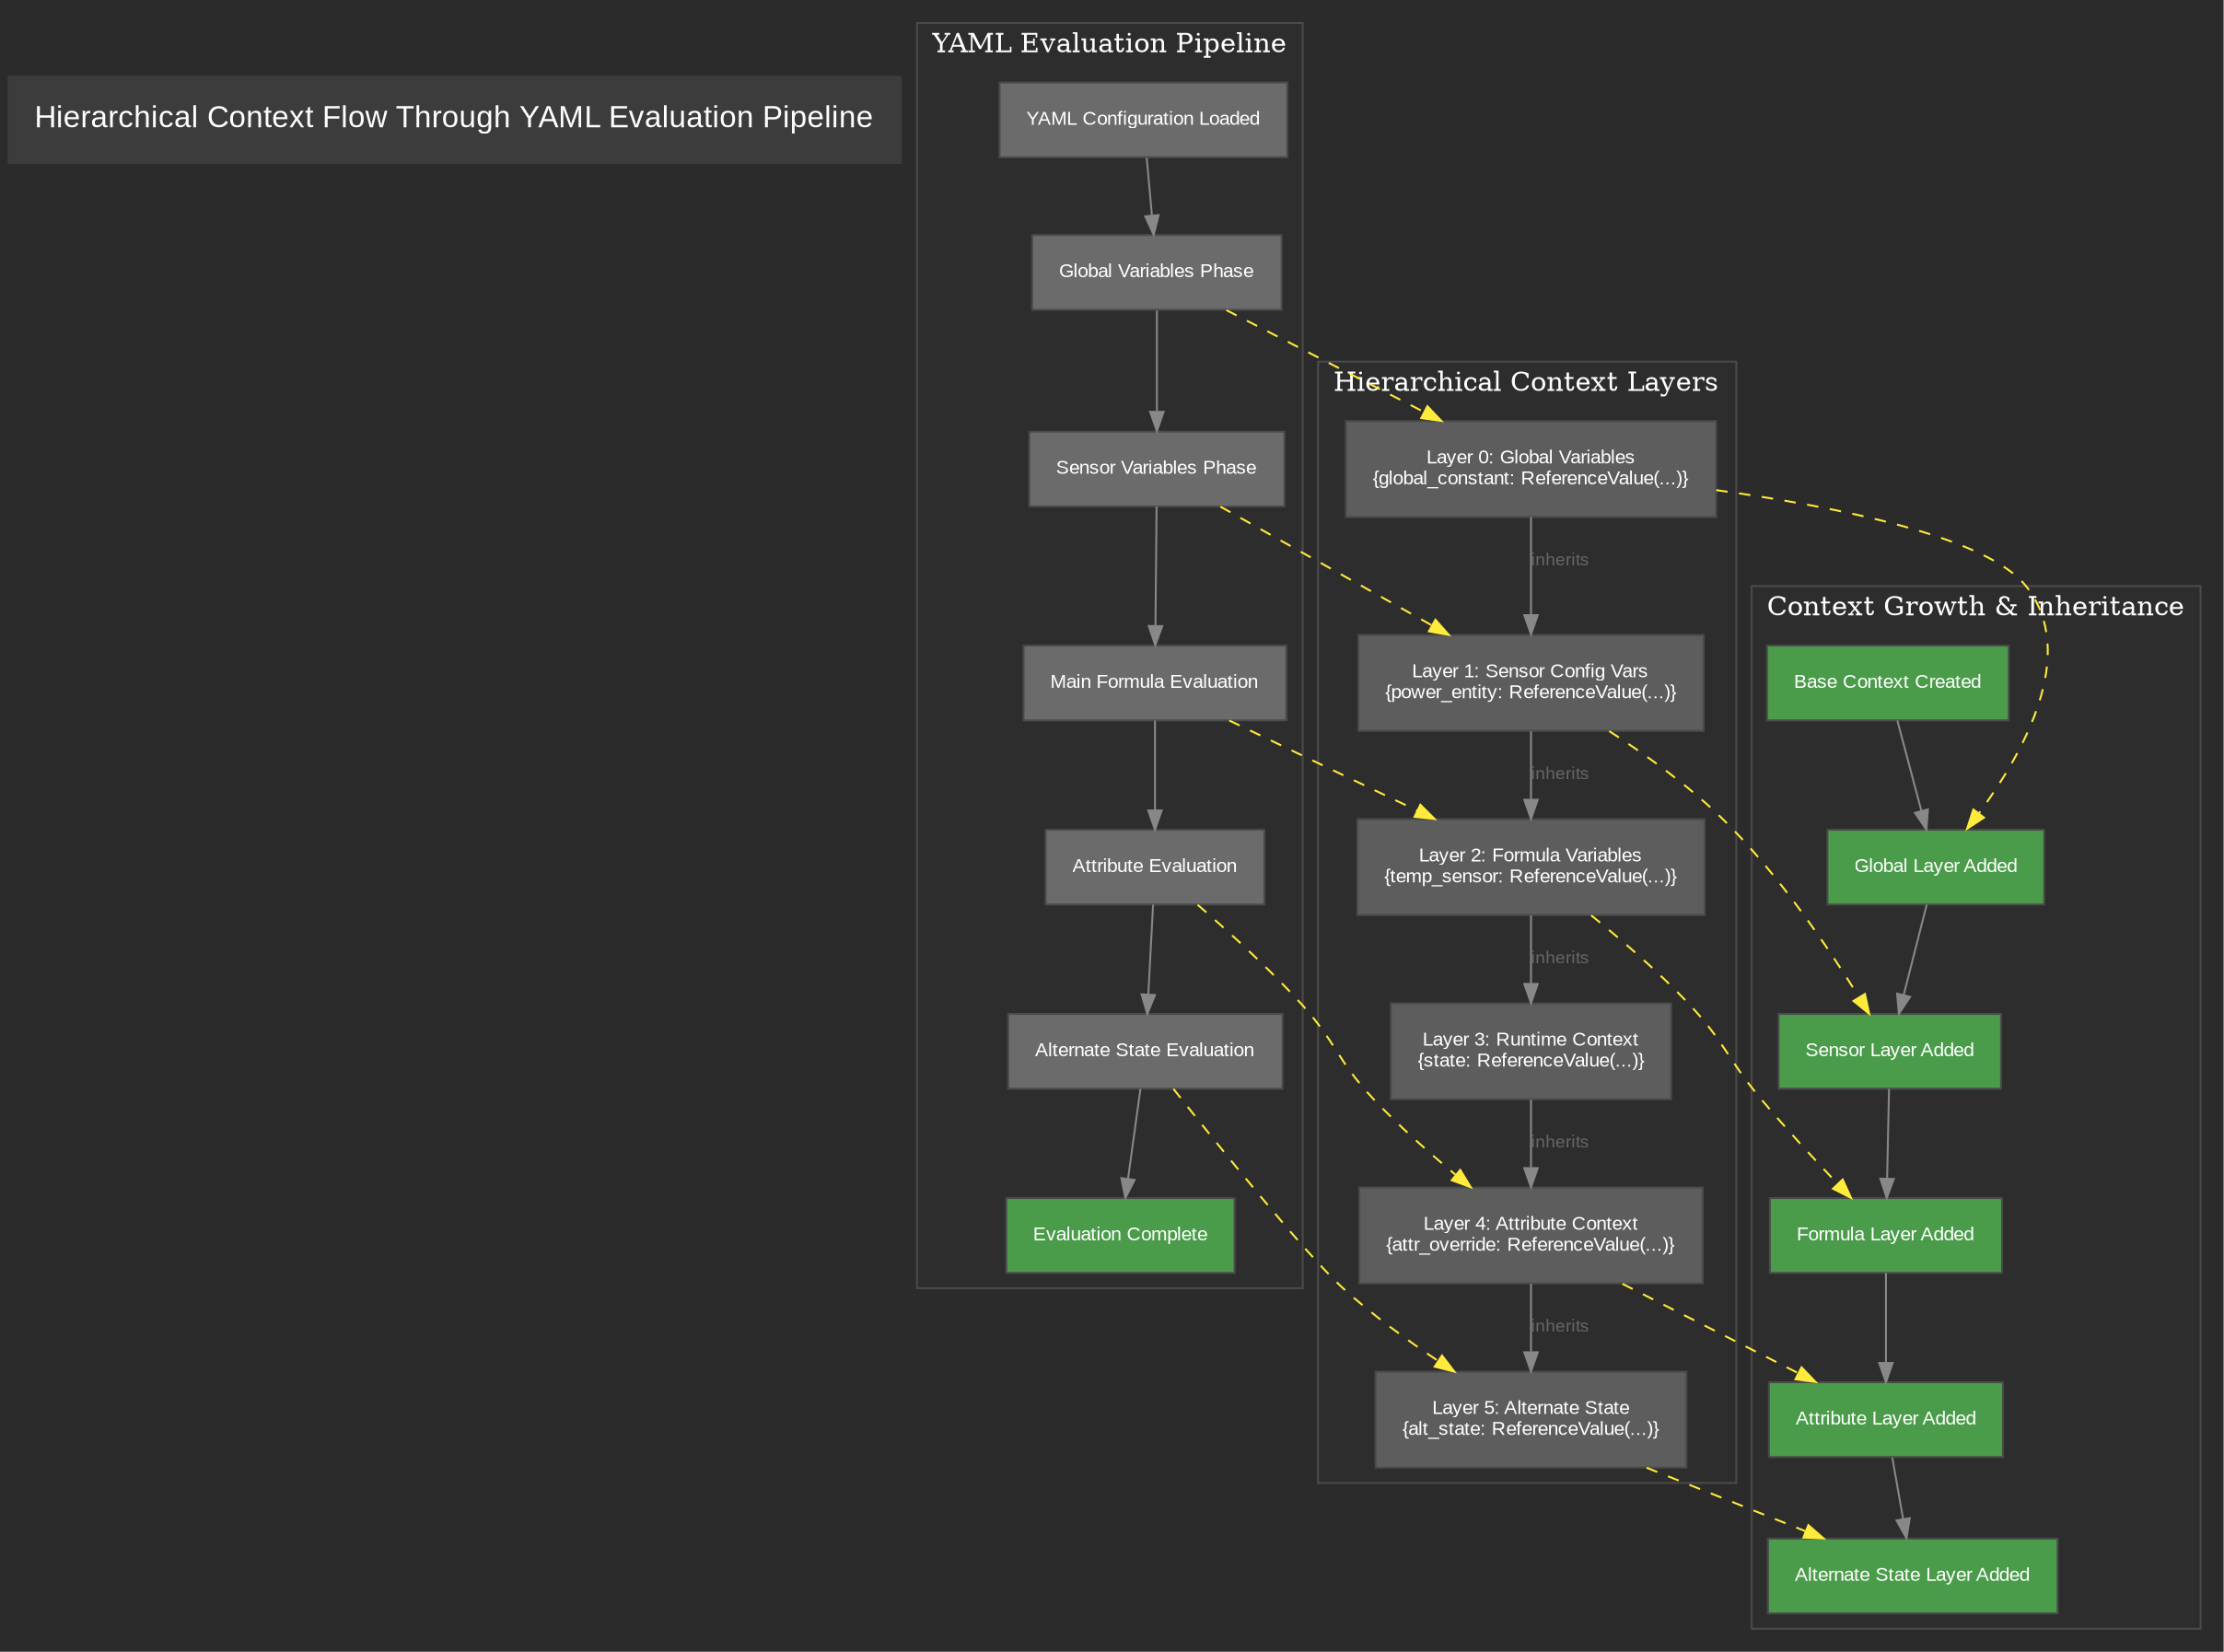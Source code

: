 digraph HierarchicalContextYAMLFlow {
    // Graph settings for flow diagram style
    rankdir=TB;
    node [shape=box, style=filled, fontname="Arial", fontsize=10, margin="0.2"];
    edge [fontname="Arial", fontsize=9, fontcolor="#666666"];

    // Color scheme for dark background
    graph [bgcolor="#2b2b2b", fontcolor="#ffffff"];
    node [color="#4a4a4a", fillcolor="#3c3c3c", fontcolor="#ffffff"];
    edge [color="#888888"];

    // Title
    title [label="Hierarchical Context Flow Through YAML Evaluation Pipeline",
           shape=plaintext, fontsize=16, fontcolor="#ffffff",
           pos="0,8!"];

    // YAML Evaluation Phases
    subgraph cluster_yaml_flow {
        label="YAML Evaluation Pipeline";
        style=filled;
        color="#4a4a4a";
        fillcolor="#2d2d2d";

        yaml_start [label="YAML Configuration Loaded", fillcolor="#6b6b6b"];
        global_phase [label="Global Variables Phase", fillcolor="#6b6b6b"];
        sensor_phase [label="Sensor Variables Phase", fillcolor="#6b6b6b"];
        main_phase [label="Main Formula Evaluation", fillcolor="#6b6b6b"];
        attribute_phase [label="Attribute Evaluation", fillcolor="#6b6b6b"];
        alternate_phase [label="Alternate State Evaluation", fillcolor="#6b6b6b"];
        yaml_end [label="Evaluation Complete", fillcolor="#4a9c4a"];
    }

    // Hierarchical Context Layers
    subgraph cluster_context_layers {
        label="Hierarchical Context Layers";
        style=filled;
        color="#4a4a4a";
        fillcolor="#2d2d2d";

        layer0 [label="Layer 0: Global Variables\n{global_constant: ReferenceValue(...)}", fillcolor="#5d5d5d"];
        layer1 [label="Layer 1: Sensor Config Vars\n{power_entity: ReferenceValue(...)}", fillcolor="#5d5d5d"];
        layer2 [label="Layer 2: Formula Variables\n{temp_sensor: ReferenceValue(...)}", fillcolor="#5d5d5d"];
        layer3 [label="Layer 3: Runtime Context\n{state: ReferenceValue(...)}", fillcolor="#5d5d5d"];
        layer4 [label="Layer 4: Attribute Context\n{attr_override: ReferenceValue(...)}", fillcolor="#5d5d5d"];
        layer5 [label="Layer 5: Alternate State\n{alt_state: ReferenceValue(...)}", fillcolor="#5d5d5d"];
    }

    // Context Growth Tracking
    subgraph cluster_growth {
        label="Context Growth & Inheritance";
        style=filled;
        color="#4a4a4a";
        fillcolor="#2d2d2d";

        growth0 [label="Base Context Created", fillcolor="#4a9c4a"];
        growth1 [label="Global Layer Added", fillcolor="#4a9c4a"];
        growth2 [label="Sensor Layer Added", fillcolor="#4a9c4a"];
        growth3 [label="Formula Layer Added", fillcolor="#4a9c4a"];
        growth4 [label="Attribute Layer Added", fillcolor="#4a9c4a"];
        growth5 [label="Alternate State Layer Added", fillcolor="#4a9c4a"];
    }

    // YAML Flow Connections
    yaml_start -> global_phase;
    global_phase -> sensor_phase;
    sensor_phase -> main_phase;
    main_phase -> attribute_phase;
    attribute_phase -> alternate_phase;
    alternate_phase -> yaml_end;

    // Context Layer Inheritance
    layer0 -> layer1 [label="inherits"];
    layer1 -> layer2 [label="inherits"];
    layer2 -> layer3 [label="inherits"];
    layer3 -> layer4 [label="inherits"];
    layer4 -> layer5 [label="inherits"];

    // Context Growth Connections
    growth0 -> growth1;
    growth1 -> growth2;
    growth2 -> growth3;
    growth3 -> growth4;
    growth4 -> growth5;

    // Connect YAML phases to context layers
    global_phase -> layer0 [style=dashed, color="#ffeb3b"];
    sensor_phase -> layer1 [style=dashed, color="#ffeb3b"];
    main_phase -> layer2 [style=dashed, color="#ffeb3b"];
    attribute_phase -> layer4 [style=dashed, color="#ffeb3b"];
    alternate_phase -> layer5 [style=dashed, color="#ffeb3b"];

    // Connect context layers to growth tracking
    layer0 -> growth1 [style=dashed, color="#ffeb3b"];
    layer1 -> growth2 [style=dashed, color="#ffeb3b"];
    layer2 -> growth3 [style=dashed, color="#ffeb3b"];
    layer4 -> growth4 [style=dashed, color="#ffeb3b"];
    layer5 -> growth5 [style=dashed, color="#ffeb3b"];
}
